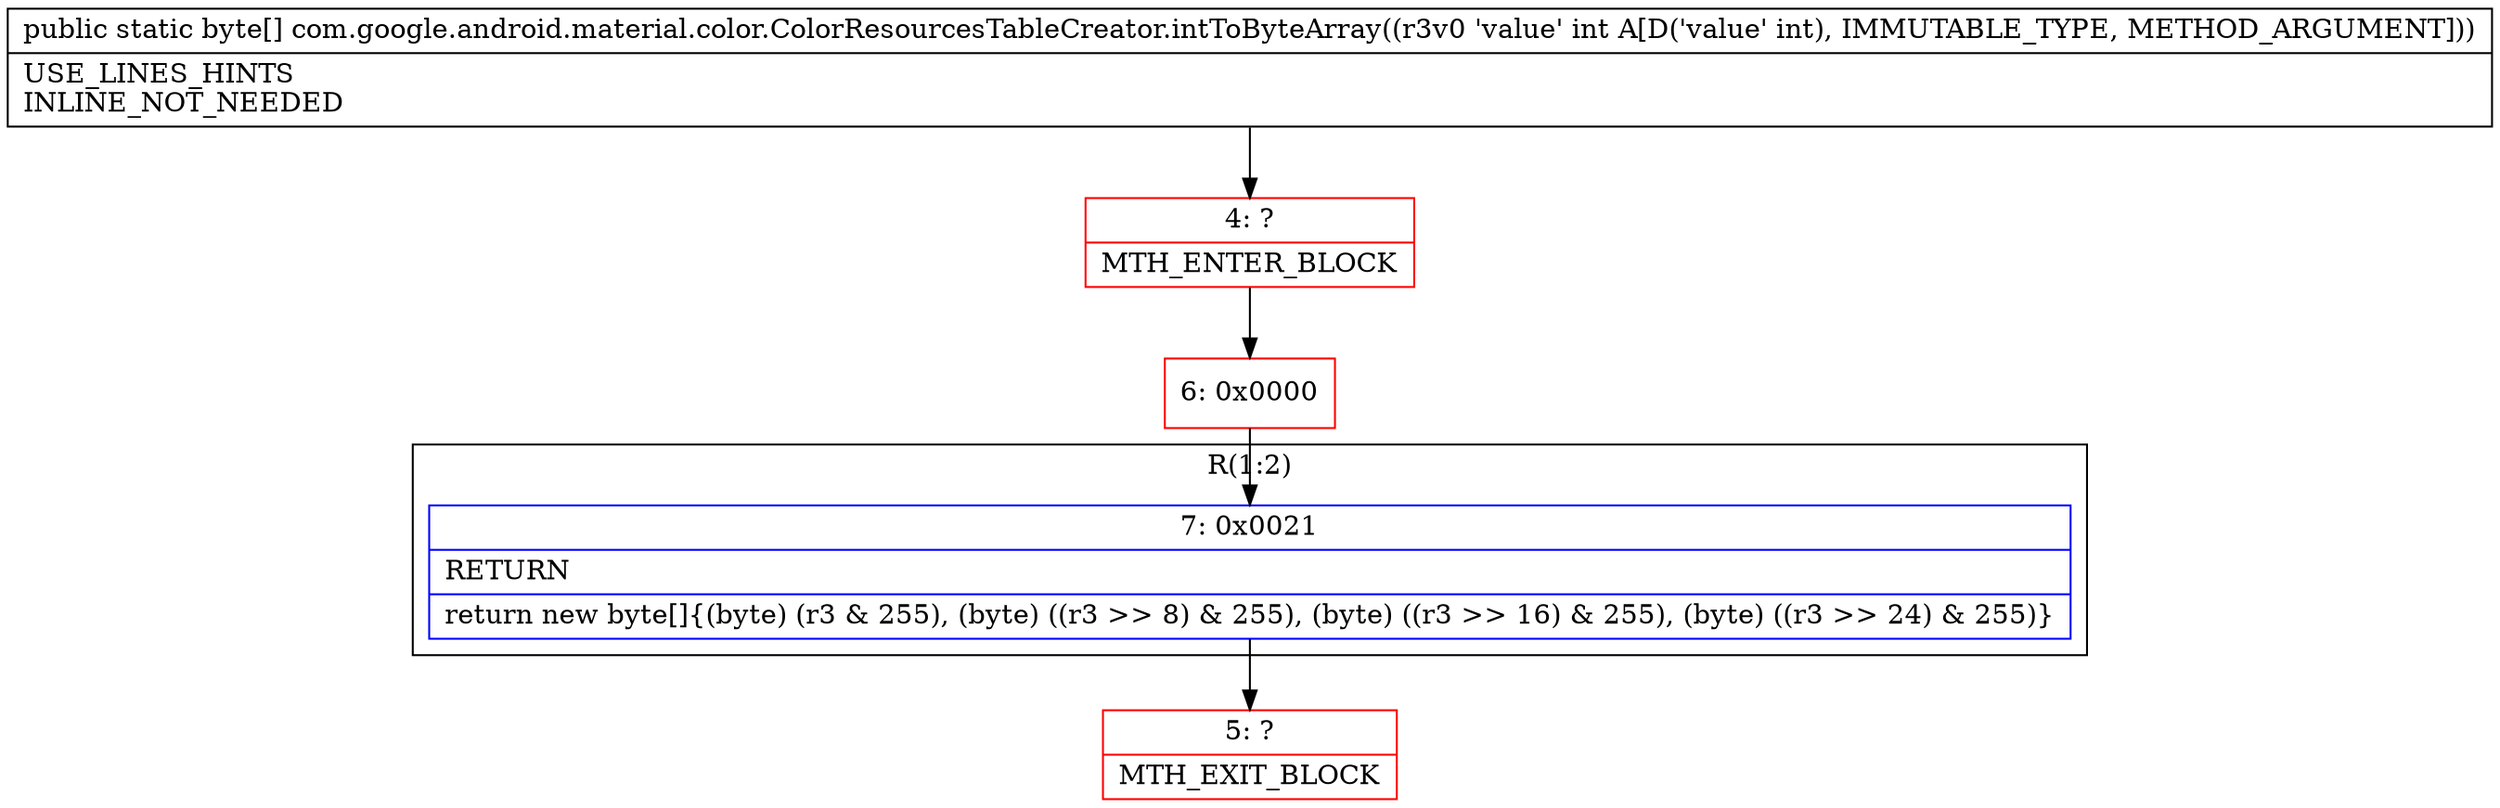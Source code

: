digraph "CFG forcom.google.android.material.color.ColorResourcesTableCreator.intToByteArray(I)[B" {
subgraph cluster_Region_1511225603 {
label = "R(1:2)";
node [shape=record,color=blue];
Node_7 [shape=record,label="{7\:\ 0x0021|RETURN\l|return new byte[]\{(byte) (r3 & 255), (byte) ((r3 \>\> 8) & 255), (byte) ((r3 \>\> 16) & 255), (byte) ((r3 \>\> 24) & 255)\}\l}"];
}
Node_4 [shape=record,color=red,label="{4\:\ ?|MTH_ENTER_BLOCK\l}"];
Node_6 [shape=record,color=red,label="{6\:\ 0x0000}"];
Node_5 [shape=record,color=red,label="{5\:\ ?|MTH_EXIT_BLOCK\l}"];
MethodNode[shape=record,label="{public static byte[] com.google.android.material.color.ColorResourcesTableCreator.intToByteArray((r3v0 'value' int A[D('value' int), IMMUTABLE_TYPE, METHOD_ARGUMENT]))  | USE_LINES_HINTS\lINLINE_NOT_NEEDED\l}"];
MethodNode -> Node_4;Node_7 -> Node_5;
Node_4 -> Node_6;
Node_6 -> Node_7;
}

